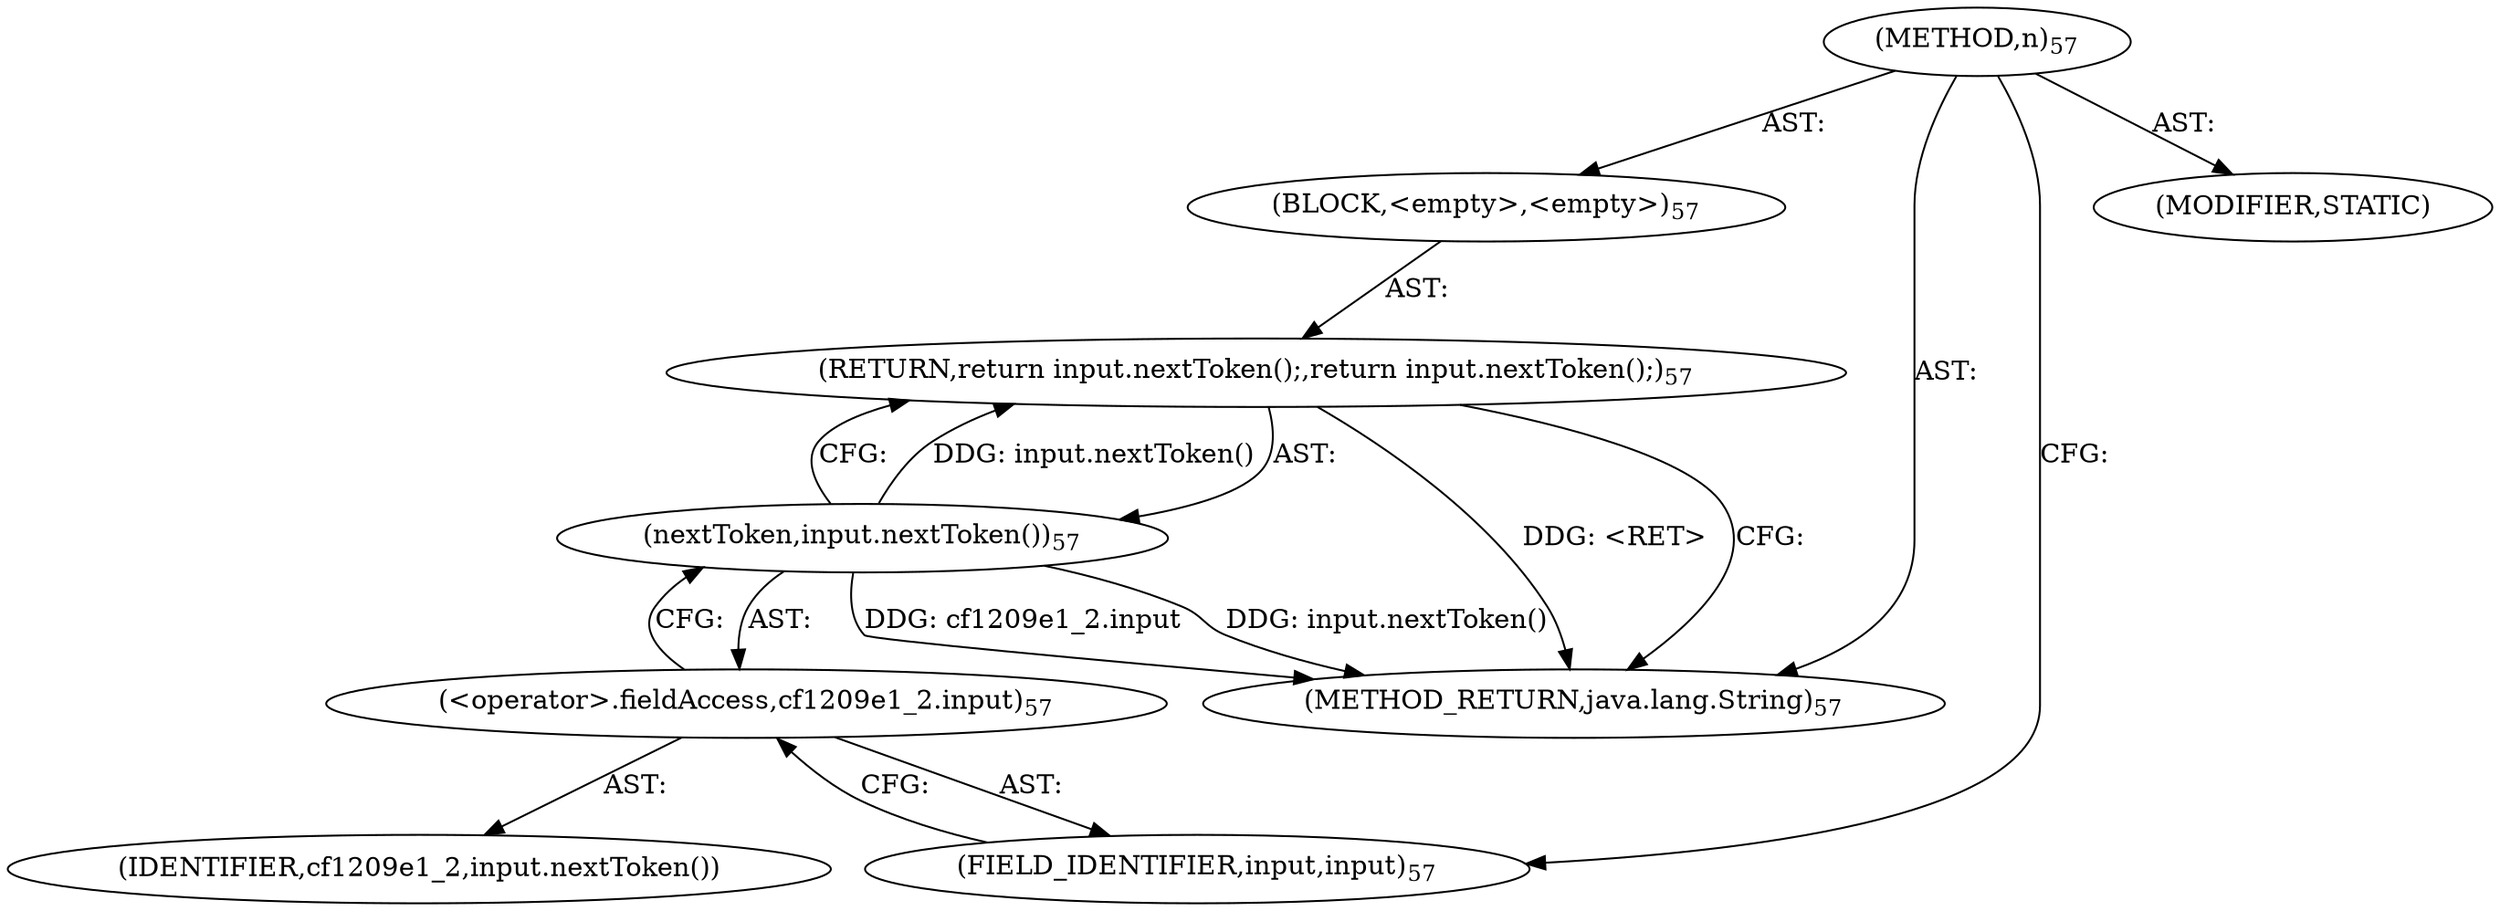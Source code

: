 digraph "n" {  
"299" [label = <(METHOD,n)<SUB>57</SUB>> ]
"300" [label = <(BLOCK,&lt;empty&gt;,&lt;empty&gt;)<SUB>57</SUB>> ]
"301" [label = <(RETURN,return input.nextToken();,return input.nextToken();)<SUB>57</SUB>> ]
"302" [label = <(nextToken,input.nextToken())<SUB>57</SUB>> ]
"303" [label = <(&lt;operator&gt;.fieldAccess,cf1209e1_2.input)<SUB>57</SUB>> ]
"304" [label = <(IDENTIFIER,cf1209e1_2,input.nextToken())> ]
"305" [label = <(FIELD_IDENTIFIER,input,input)<SUB>57</SUB>> ]
"306" [label = <(MODIFIER,STATIC)> ]
"307" [label = <(METHOD_RETURN,java.lang.String)<SUB>57</SUB>> ]
  "299" -> "300"  [ label = "AST: "] 
  "299" -> "306"  [ label = "AST: "] 
  "299" -> "307"  [ label = "AST: "] 
  "300" -> "301"  [ label = "AST: "] 
  "301" -> "302"  [ label = "AST: "] 
  "302" -> "303"  [ label = "AST: "] 
  "303" -> "304"  [ label = "AST: "] 
  "303" -> "305"  [ label = "AST: "] 
  "301" -> "307"  [ label = "CFG: "] 
  "302" -> "301"  [ label = "CFG: "] 
  "303" -> "302"  [ label = "CFG: "] 
  "305" -> "303"  [ label = "CFG: "] 
  "299" -> "305"  [ label = "CFG: "] 
  "301" -> "307"  [ label = "DDG: &lt;RET&gt;"] 
  "302" -> "307"  [ label = "DDG: cf1209e1_2.input"] 
  "302" -> "307"  [ label = "DDG: input.nextToken()"] 
  "302" -> "301"  [ label = "DDG: input.nextToken()"] 
}
